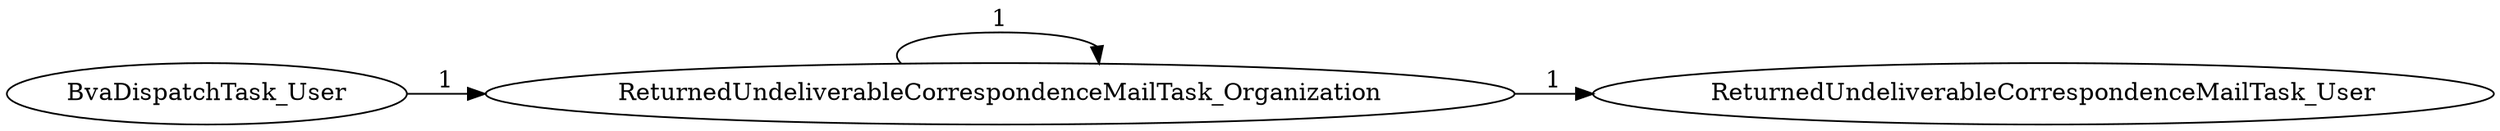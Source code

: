 digraph G {
rankdir="LR";
"BvaDispatchTask_User" -> "ReturnedUndeliverableCorrespondenceMailTask_Organization" [label=1]
"ReturnedUndeliverableCorrespondenceMailTask_Organization" -> "ReturnedUndeliverableCorrespondenceMailTask_Organization" [label=1]
"ReturnedUndeliverableCorrespondenceMailTask_Organization" -> "ReturnedUndeliverableCorrespondenceMailTask_User" [label=1]
}
